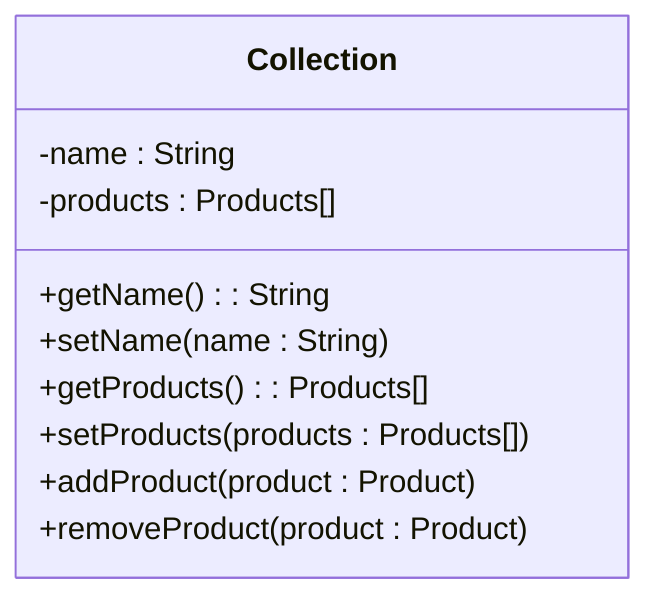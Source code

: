 classDiagram
    class Collection {
        -name : String
        -products : Products[]

        +getName() : String
        +setName(name : String)
        +getProducts() : Products[]
        +setProducts(products : Products[])
        +addProduct(product : Product)
        +removeProduct(product : Product)
    }